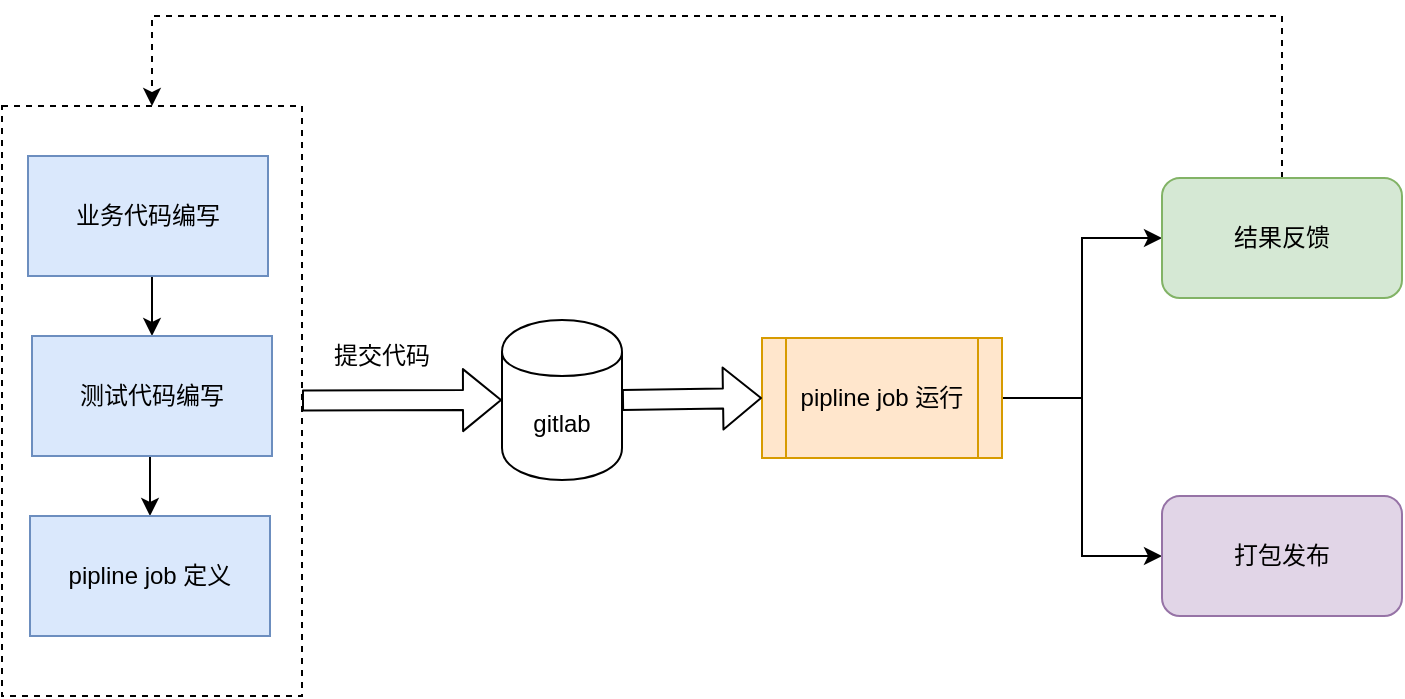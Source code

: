 <mxfile version="10.7.3" type="github"><diagram id="oZr0qd5XGFgEYdEZLRKj" name="第 1 页"><mxGraphModel dx="996" dy="565" grid="1" gridSize="10" guides="1" tooltips="1" connect="1" arrows="1" fold="1" page="1" pageScale="1" pageWidth="827" pageHeight="1169" math="0" shadow="0"><root><mxCell id="0"/><mxCell id="1" parent="0"/><mxCell id="rp30j5t_GwXiDYo8XEbb-10" value="" style="rounded=0;whiteSpace=wrap;html=1;fillColor=none;dashed=1;" vertex="1" parent="1"><mxGeometry x="20" y="125" width="150" height="295" as="geometry"/></mxCell><mxCell id="rp30j5t_GwXiDYo8XEbb-18" style="edgeStyle=orthogonalEdgeStyle;rounded=0;orthogonalLoop=1;jettySize=auto;html=1;exitX=0.5;exitY=1;exitDx=0;exitDy=0;entryX=0.5;entryY=0;entryDx=0;entryDy=0;strokeWidth=1;" edge="1" parent="1" source="rp30j5t_GwXiDYo8XEbb-1" target="rp30j5t_GwXiDYo8XEbb-2"><mxGeometry relative="1" as="geometry"/></mxCell><mxCell id="rp30j5t_GwXiDYo8XEbb-1" value="业务代码编写" style="rounded=0;whiteSpace=wrap;html=1;fillColor=#dae8fc;strokeColor=#6c8ebf;" vertex="1" parent="1"><mxGeometry x="33" y="150" width="120" height="60" as="geometry"/></mxCell><mxCell id="rp30j5t_GwXiDYo8XEbb-19" style="edgeStyle=orthogonalEdgeStyle;rounded=0;orthogonalLoop=1;jettySize=auto;html=1;exitX=0.5;exitY=1;exitDx=0;exitDy=0;entryX=0.5;entryY=0;entryDx=0;entryDy=0;strokeWidth=1;" edge="1" parent="1" source="rp30j5t_GwXiDYo8XEbb-2" target="rp30j5t_GwXiDYo8XEbb-3"><mxGeometry relative="1" as="geometry"/></mxCell><mxCell id="rp30j5t_GwXiDYo8XEbb-2" value="测试代码编写" style="rounded=0;whiteSpace=wrap;html=1;fillColor=#dae8fc;strokeColor=#6c8ebf;" vertex="1" parent="1"><mxGeometry x="35" y="240" width="120" height="60" as="geometry"/></mxCell><mxCell id="rp30j5t_GwXiDYo8XEbb-3" value="pipline job 定义" style="rounded=0;whiteSpace=wrap;html=1;fillColor=#dae8fc;strokeColor=#6c8ebf;" vertex="1" parent="1"><mxGeometry x="34" y="330" width="120" height="60" as="geometry"/></mxCell><mxCell id="rp30j5t_GwXiDYo8XEbb-13" style="edgeStyle=orthogonalEdgeStyle;rounded=0;orthogonalLoop=1;jettySize=auto;html=1;exitX=1;exitY=0.5;exitDx=0;exitDy=0;entryX=0;entryY=0.5;entryDx=0;entryDy=0;strokeWidth=1;" edge="1" parent="1" source="rp30j5t_GwXiDYo8XEbb-4" target="rp30j5t_GwXiDYo8XEbb-9"><mxGeometry relative="1" as="geometry"/></mxCell><mxCell id="rp30j5t_GwXiDYo8XEbb-14" style="edgeStyle=orthogonalEdgeStyle;rounded=0;orthogonalLoop=1;jettySize=auto;html=1;exitX=1;exitY=0.5;exitDx=0;exitDy=0;entryX=0;entryY=0.5;entryDx=0;entryDy=0;strokeWidth=1;" edge="1" parent="1" source="rp30j5t_GwXiDYo8XEbb-4" target="rp30j5t_GwXiDYo8XEbb-8"><mxGeometry relative="1" as="geometry"/></mxCell><mxCell id="rp30j5t_GwXiDYo8XEbb-4" value="pipline job 运行" style="shape=process;whiteSpace=wrap;html=1;backgroundOutline=1;fillColor=#ffe6cc;strokeColor=#d79b00;" vertex="1" parent="1"><mxGeometry x="400" y="241" width="120" height="60" as="geometry"/></mxCell><mxCell id="rp30j5t_GwXiDYo8XEbb-8" value="打包发布" style="rounded=1;whiteSpace=wrap;html=1;fillColor=#e1d5e7;strokeColor=#9673a6;" vertex="1" parent="1"><mxGeometry x="600" y="320" width="120" height="60" as="geometry"/></mxCell><mxCell id="rp30j5t_GwXiDYo8XEbb-20" style="edgeStyle=orthogonalEdgeStyle;rounded=0;orthogonalLoop=1;jettySize=auto;html=1;exitX=0.5;exitY=0;exitDx=0;exitDy=0;entryX=0.5;entryY=0;entryDx=0;entryDy=0;strokeWidth=1;dashed=1;" edge="1" parent="1" source="rp30j5t_GwXiDYo8XEbb-9" target="rp30j5t_GwXiDYo8XEbb-10"><mxGeometry relative="1" as="geometry"><Array as="points"><mxPoint x="660" y="80"/><mxPoint x="95" y="80"/></Array></mxGeometry></mxCell><mxCell id="rp30j5t_GwXiDYo8XEbb-9" value="结果反馈" style="rounded=1;whiteSpace=wrap;html=1;fillColor=#d5e8d4;strokeColor=#82b366;" vertex="1" parent="1"><mxGeometry x="600" y="161" width="120" height="60" as="geometry"/></mxCell><mxCell id="rp30j5t_GwXiDYo8XEbb-11" value="" style="shape=flexArrow;endArrow=classic;html=1;strokeWidth=1;entryX=0;entryY=0.5;entryDx=0;entryDy=0;" edge="1" parent="1" source="rp30j5t_GwXiDYo8XEbb-10" target="rp30j5t_GwXiDYo8XEbb-15"><mxGeometry width="50" height="50" relative="1" as="geometry"><mxPoint x="170" y="320" as="sourcePoint"/><mxPoint x="240.711" y="270" as="targetPoint"/></mxGeometry></mxCell><mxCell id="rp30j5t_GwXiDYo8XEbb-15" value="gitlab" style="shape=cylinder;whiteSpace=wrap;html=1;boundedLbl=1;backgroundOutline=1;fillColor=none;" vertex="1" parent="1"><mxGeometry x="270" y="232" width="60" height="80" as="geometry"/></mxCell><mxCell id="rp30j5t_GwXiDYo8XEbb-16" value="" style="shape=flexArrow;endArrow=classic;html=1;strokeWidth=1;exitX=1;exitY=0.5;exitDx=0;exitDy=0;entryX=0;entryY=0.5;entryDx=0;entryDy=0;" edge="1" parent="1" source="rp30j5t_GwXiDYo8XEbb-15" target="rp30j5t_GwXiDYo8XEbb-4"><mxGeometry width="50" height="50" relative="1" as="geometry"><mxPoint x="350" y="300" as="sourcePoint"/><mxPoint x="400" y="250" as="targetPoint"/></mxGeometry></mxCell><mxCell id="rp30j5t_GwXiDYo8XEbb-17" value="提交代码" style="text;html=1;strokeColor=none;fillColor=none;align=center;verticalAlign=middle;whiteSpace=wrap;rounded=0;" vertex="1" parent="1"><mxGeometry x="180" y="240" width="60" height="20" as="geometry"/></mxCell></root></mxGraphModel></diagram></mxfile>